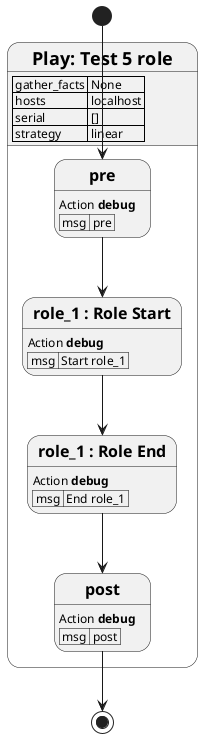@startuml
state "= Play: Test 5 role" as play_1 {
    play_1 : | gather_facts | None |
    play_1 : | hosts | localhost |
    play_1 : | serial | [] |
    play_1 : | strategy | linear |
    state "== pre" as task_1
    task_1 : Action **debug**
    task_1 : | msg | pre |
    state "== role_1 : Role Start" as task_2
    task_2 : Action **debug**
    task_2 : | msg | Start role_1 |
    state "== role_1 : Role End" as task_3
    task_3 : Action **debug**
    task_3 : | msg | End role_1 |
    state "== post" as task_4
    task_4 : Action **debug**
    task_4 : | msg | post |
}
[*] --> task_1
task_1 --> task_2
task_2 --> task_3
task_3 --> task_4
task_4 --> [*]
@enduml
